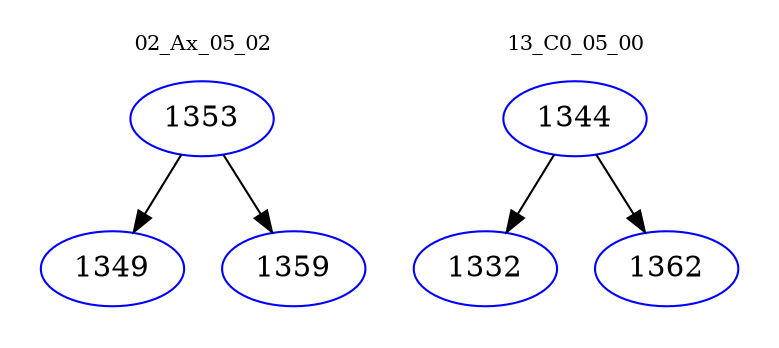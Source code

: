 digraph{
subgraph cluster_0 {
color = white
label = "02_Ax_05_02";
fontsize=10;
T0_1353 [label="1353", color="blue"]
T0_1353 -> T0_1349 [color="black"]
T0_1349 [label="1349", color="blue"]
T0_1353 -> T0_1359 [color="black"]
T0_1359 [label="1359", color="blue"]
}
subgraph cluster_1 {
color = white
label = "13_C0_05_00";
fontsize=10;
T1_1344 [label="1344", color="blue"]
T1_1344 -> T1_1332 [color="black"]
T1_1332 [label="1332", color="blue"]
T1_1344 -> T1_1362 [color="black"]
T1_1362 [label="1362", color="blue"]
}
}

